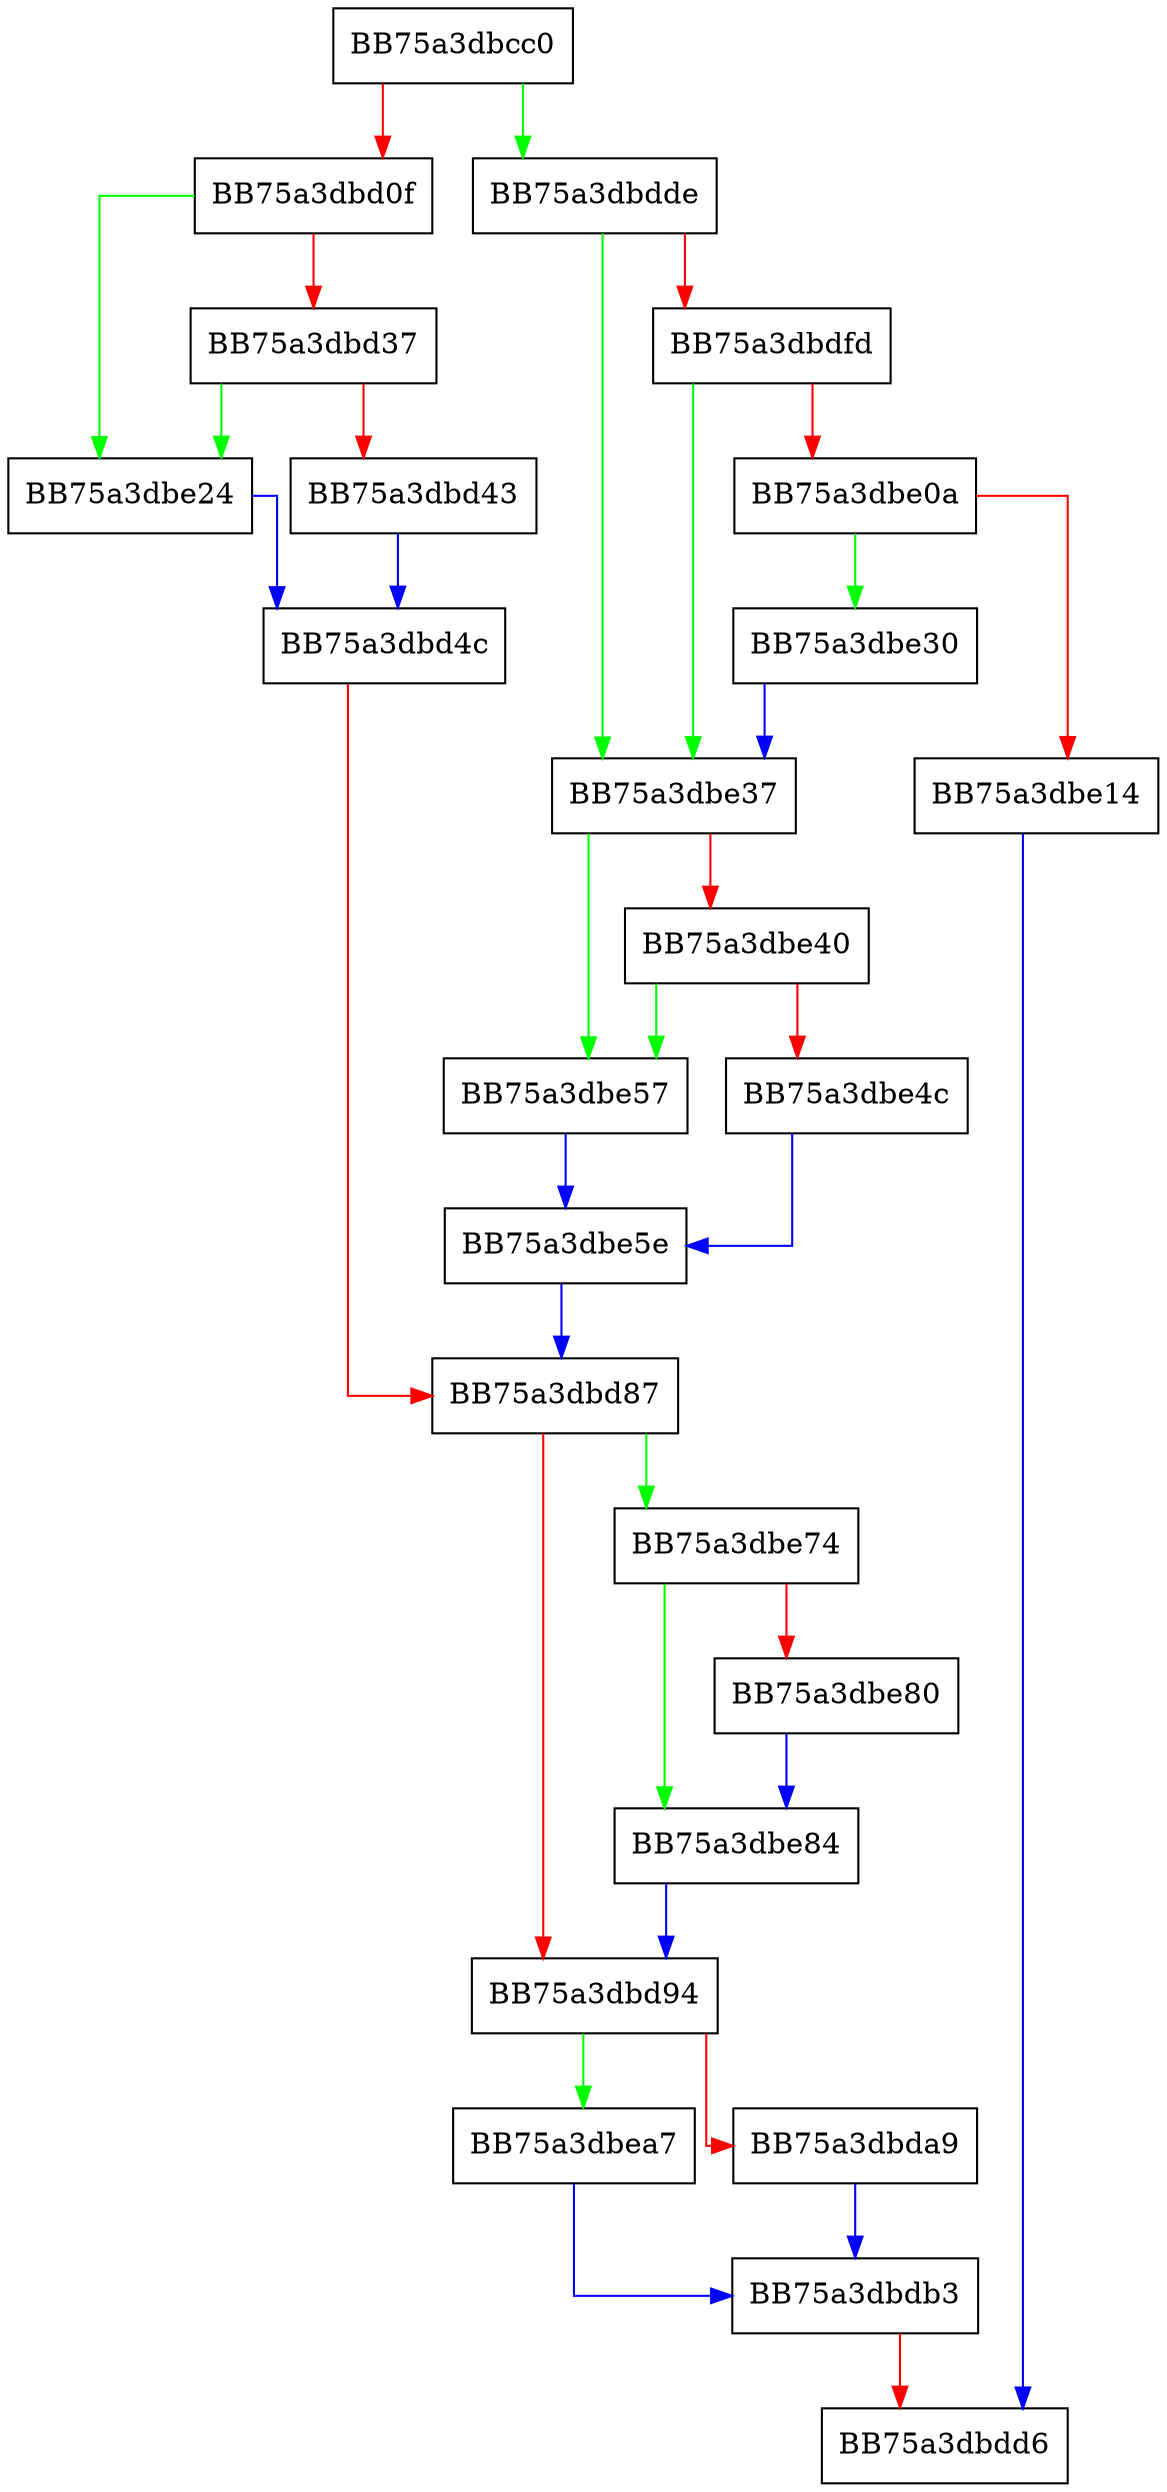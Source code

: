 digraph find_imp {
  node [shape="box"];
  graph [splines=ortho];
  BB75a3dbcc0 -> BB75a3dbdde [color="green"];
  BB75a3dbcc0 -> BB75a3dbd0f [color="red"];
  BB75a3dbd0f -> BB75a3dbe24 [color="green"];
  BB75a3dbd0f -> BB75a3dbd37 [color="red"];
  BB75a3dbd37 -> BB75a3dbe24 [color="green"];
  BB75a3dbd37 -> BB75a3dbd43 [color="red"];
  BB75a3dbd43 -> BB75a3dbd4c [color="blue"];
  BB75a3dbd4c -> BB75a3dbd87 [color="red"];
  BB75a3dbd87 -> BB75a3dbe74 [color="green"];
  BB75a3dbd87 -> BB75a3dbd94 [color="red"];
  BB75a3dbd94 -> BB75a3dbea7 [color="green"];
  BB75a3dbd94 -> BB75a3dbda9 [color="red"];
  BB75a3dbda9 -> BB75a3dbdb3 [color="blue"];
  BB75a3dbdb3 -> BB75a3dbdd6 [color="red"];
  BB75a3dbdde -> BB75a3dbe37 [color="green"];
  BB75a3dbdde -> BB75a3dbdfd [color="red"];
  BB75a3dbdfd -> BB75a3dbe37 [color="green"];
  BB75a3dbdfd -> BB75a3dbe0a [color="red"];
  BB75a3dbe0a -> BB75a3dbe30 [color="green"];
  BB75a3dbe0a -> BB75a3dbe14 [color="red"];
  BB75a3dbe14 -> BB75a3dbdd6 [color="blue"];
  BB75a3dbe24 -> BB75a3dbd4c [color="blue"];
  BB75a3dbe30 -> BB75a3dbe37 [color="blue"];
  BB75a3dbe37 -> BB75a3dbe57 [color="green"];
  BB75a3dbe37 -> BB75a3dbe40 [color="red"];
  BB75a3dbe40 -> BB75a3dbe57 [color="green"];
  BB75a3dbe40 -> BB75a3dbe4c [color="red"];
  BB75a3dbe4c -> BB75a3dbe5e [color="blue"];
  BB75a3dbe57 -> BB75a3dbe5e [color="blue"];
  BB75a3dbe5e -> BB75a3dbd87 [color="blue"];
  BB75a3dbe74 -> BB75a3dbe84 [color="green"];
  BB75a3dbe74 -> BB75a3dbe80 [color="red"];
  BB75a3dbe80 -> BB75a3dbe84 [color="blue"];
  BB75a3dbe84 -> BB75a3dbd94 [color="blue"];
  BB75a3dbea7 -> BB75a3dbdb3 [color="blue"];
}